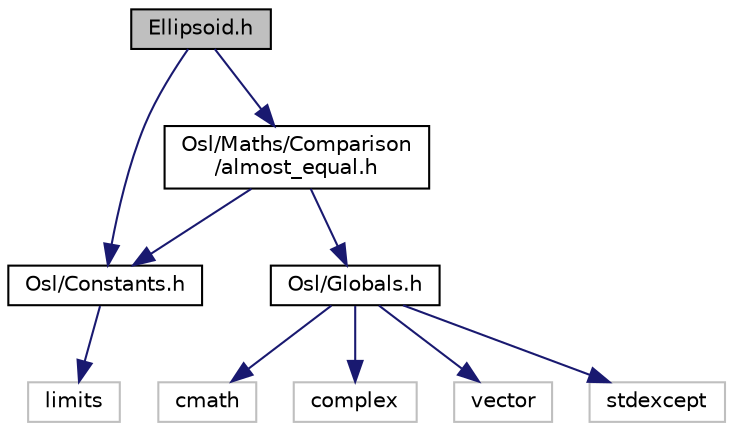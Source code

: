 digraph "Ellipsoid.h"
{
 // LATEX_PDF_SIZE
  edge [fontname="Helvetica",fontsize="10",labelfontname="Helvetica",labelfontsize="10"];
  node [fontname="Helvetica",fontsize="10",shape=record];
  Node1 [label="Ellipsoid.h",height=0.2,width=0.4,color="black", fillcolor="grey75", style="filled", fontcolor="black",tooltip="Header file of Osl::Geography::Ellipsoid class."];
  Node1 -> Node2 [color="midnightblue",fontsize="10",style="solid",fontname="Helvetica"];
  Node2 [label="Osl/Constants.h",height=0.2,width=0.4,color="black", fillcolor="white", style="filled",URL="$Constants_8h.html",tooltip="Header file for the Osl::Constants namespace."];
  Node2 -> Node3 [color="midnightblue",fontsize="10",style="solid",fontname="Helvetica"];
  Node3 [label="limits",height=0.2,width=0.4,color="grey75", fillcolor="white", style="filled",tooltip=" "];
  Node1 -> Node4 [color="midnightblue",fontsize="10",style="solid",fontname="Helvetica"];
  Node4 [label="Osl/Maths/Comparison\l/almost_equal.h",height=0.2,width=0.4,color="black", fillcolor="white", style="filled",URL="$almost__equal_8h.html",tooltip="Header file for the Osl::Maths::Comparison::almost_equal functions."];
  Node4 -> Node5 [color="midnightblue",fontsize="10",style="solid",fontname="Helvetica"];
  Node5 [label="Osl/Globals.h",height=0.2,width=0.4,color="black", fillcolor="white", style="filled",URL="$Globals_8h.html",tooltip="Header file for global typedefs definition."];
  Node5 -> Node6 [color="midnightblue",fontsize="10",style="solid",fontname="Helvetica"];
  Node6 [label="cmath",height=0.2,width=0.4,color="grey75", fillcolor="white", style="filled",tooltip=" "];
  Node5 -> Node7 [color="midnightblue",fontsize="10",style="solid",fontname="Helvetica"];
  Node7 [label="complex",height=0.2,width=0.4,color="grey75", fillcolor="white", style="filled",tooltip=" "];
  Node5 -> Node8 [color="midnightblue",fontsize="10",style="solid",fontname="Helvetica"];
  Node8 [label="vector",height=0.2,width=0.4,color="grey75", fillcolor="white", style="filled",tooltip=" "];
  Node5 -> Node9 [color="midnightblue",fontsize="10",style="solid",fontname="Helvetica"];
  Node9 [label="stdexcept",height=0.2,width=0.4,color="grey75", fillcolor="white", style="filled",tooltip=" "];
  Node4 -> Node2 [color="midnightblue",fontsize="10",style="solid",fontname="Helvetica"];
}
